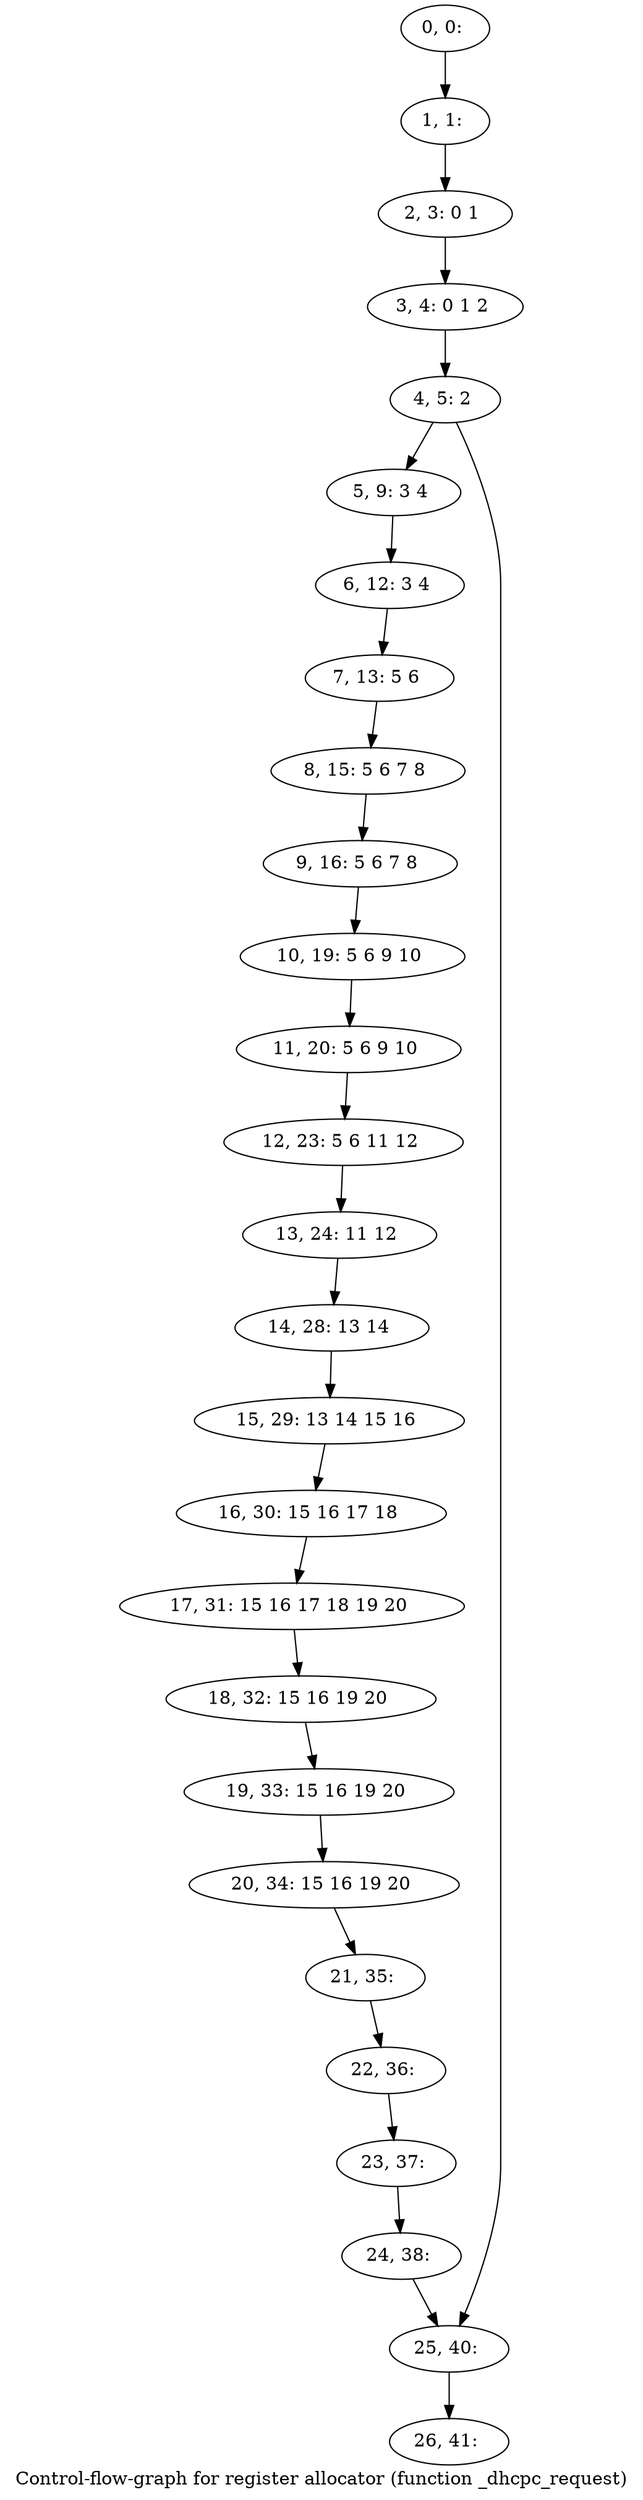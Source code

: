 digraph G {
graph [label="Control-flow-graph for register allocator (function _dhcpc_request)"]
0[label="0, 0: "];
1[label="1, 1: "];
2[label="2, 3: 0 1 "];
3[label="3, 4: 0 1 2 "];
4[label="4, 5: 2 "];
5[label="5, 9: 3 4 "];
6[label="6, 12: 3 4 "];
7[label="7, 13: 5 6 "];
8[label="8, 15: 5 6 7 8 "];
9[label="9, 16: 5 6 7 8 "];
10[label="10, 19: 5 6 9 10 "];
11[label="11, 20: 5 6 9 10 "];
12[label="12, 23: 5 6 11 12 "];
13[label="13, 24: 11 12 "];
14[label="14, 28: 13 14 "];
15[label="15, 29: 13 14 15 16 "];
16[label="16, 30: 15 16 17 18 "];
17[label="17, 31: 15 16 17 18 19 20 "];
18[label="18, 32: 15 16 19 20 "];
19[label="19, 33: 15 16 19 20 "];
20[label="20, 34: 15 16 19 20 "];
21[label="21, 35: "];
22[label="22, 36: "];
23[label="23, 37: "];
24[label="24, 38: "];
25[label="25, 40: "];
26[label="26, 41: "];
0->1 ;
1->2 ;
2->3 ;
3->4 ;
4->5 ;
4->25 ;
5->6 ;
6->7 ;
7->8 ;
8->9 ;
9->10 ;
10->11 ;
11->12 ;
12->13 ;
13->14 ;
14->15 ;
15->16 ;
16->17 ;
17->18 ;
18->19 ;
19->20 ;
20->21 ;
21->22 ;
22->23 ;
23->24 ;
24->25 ;
25->26 ;
}
